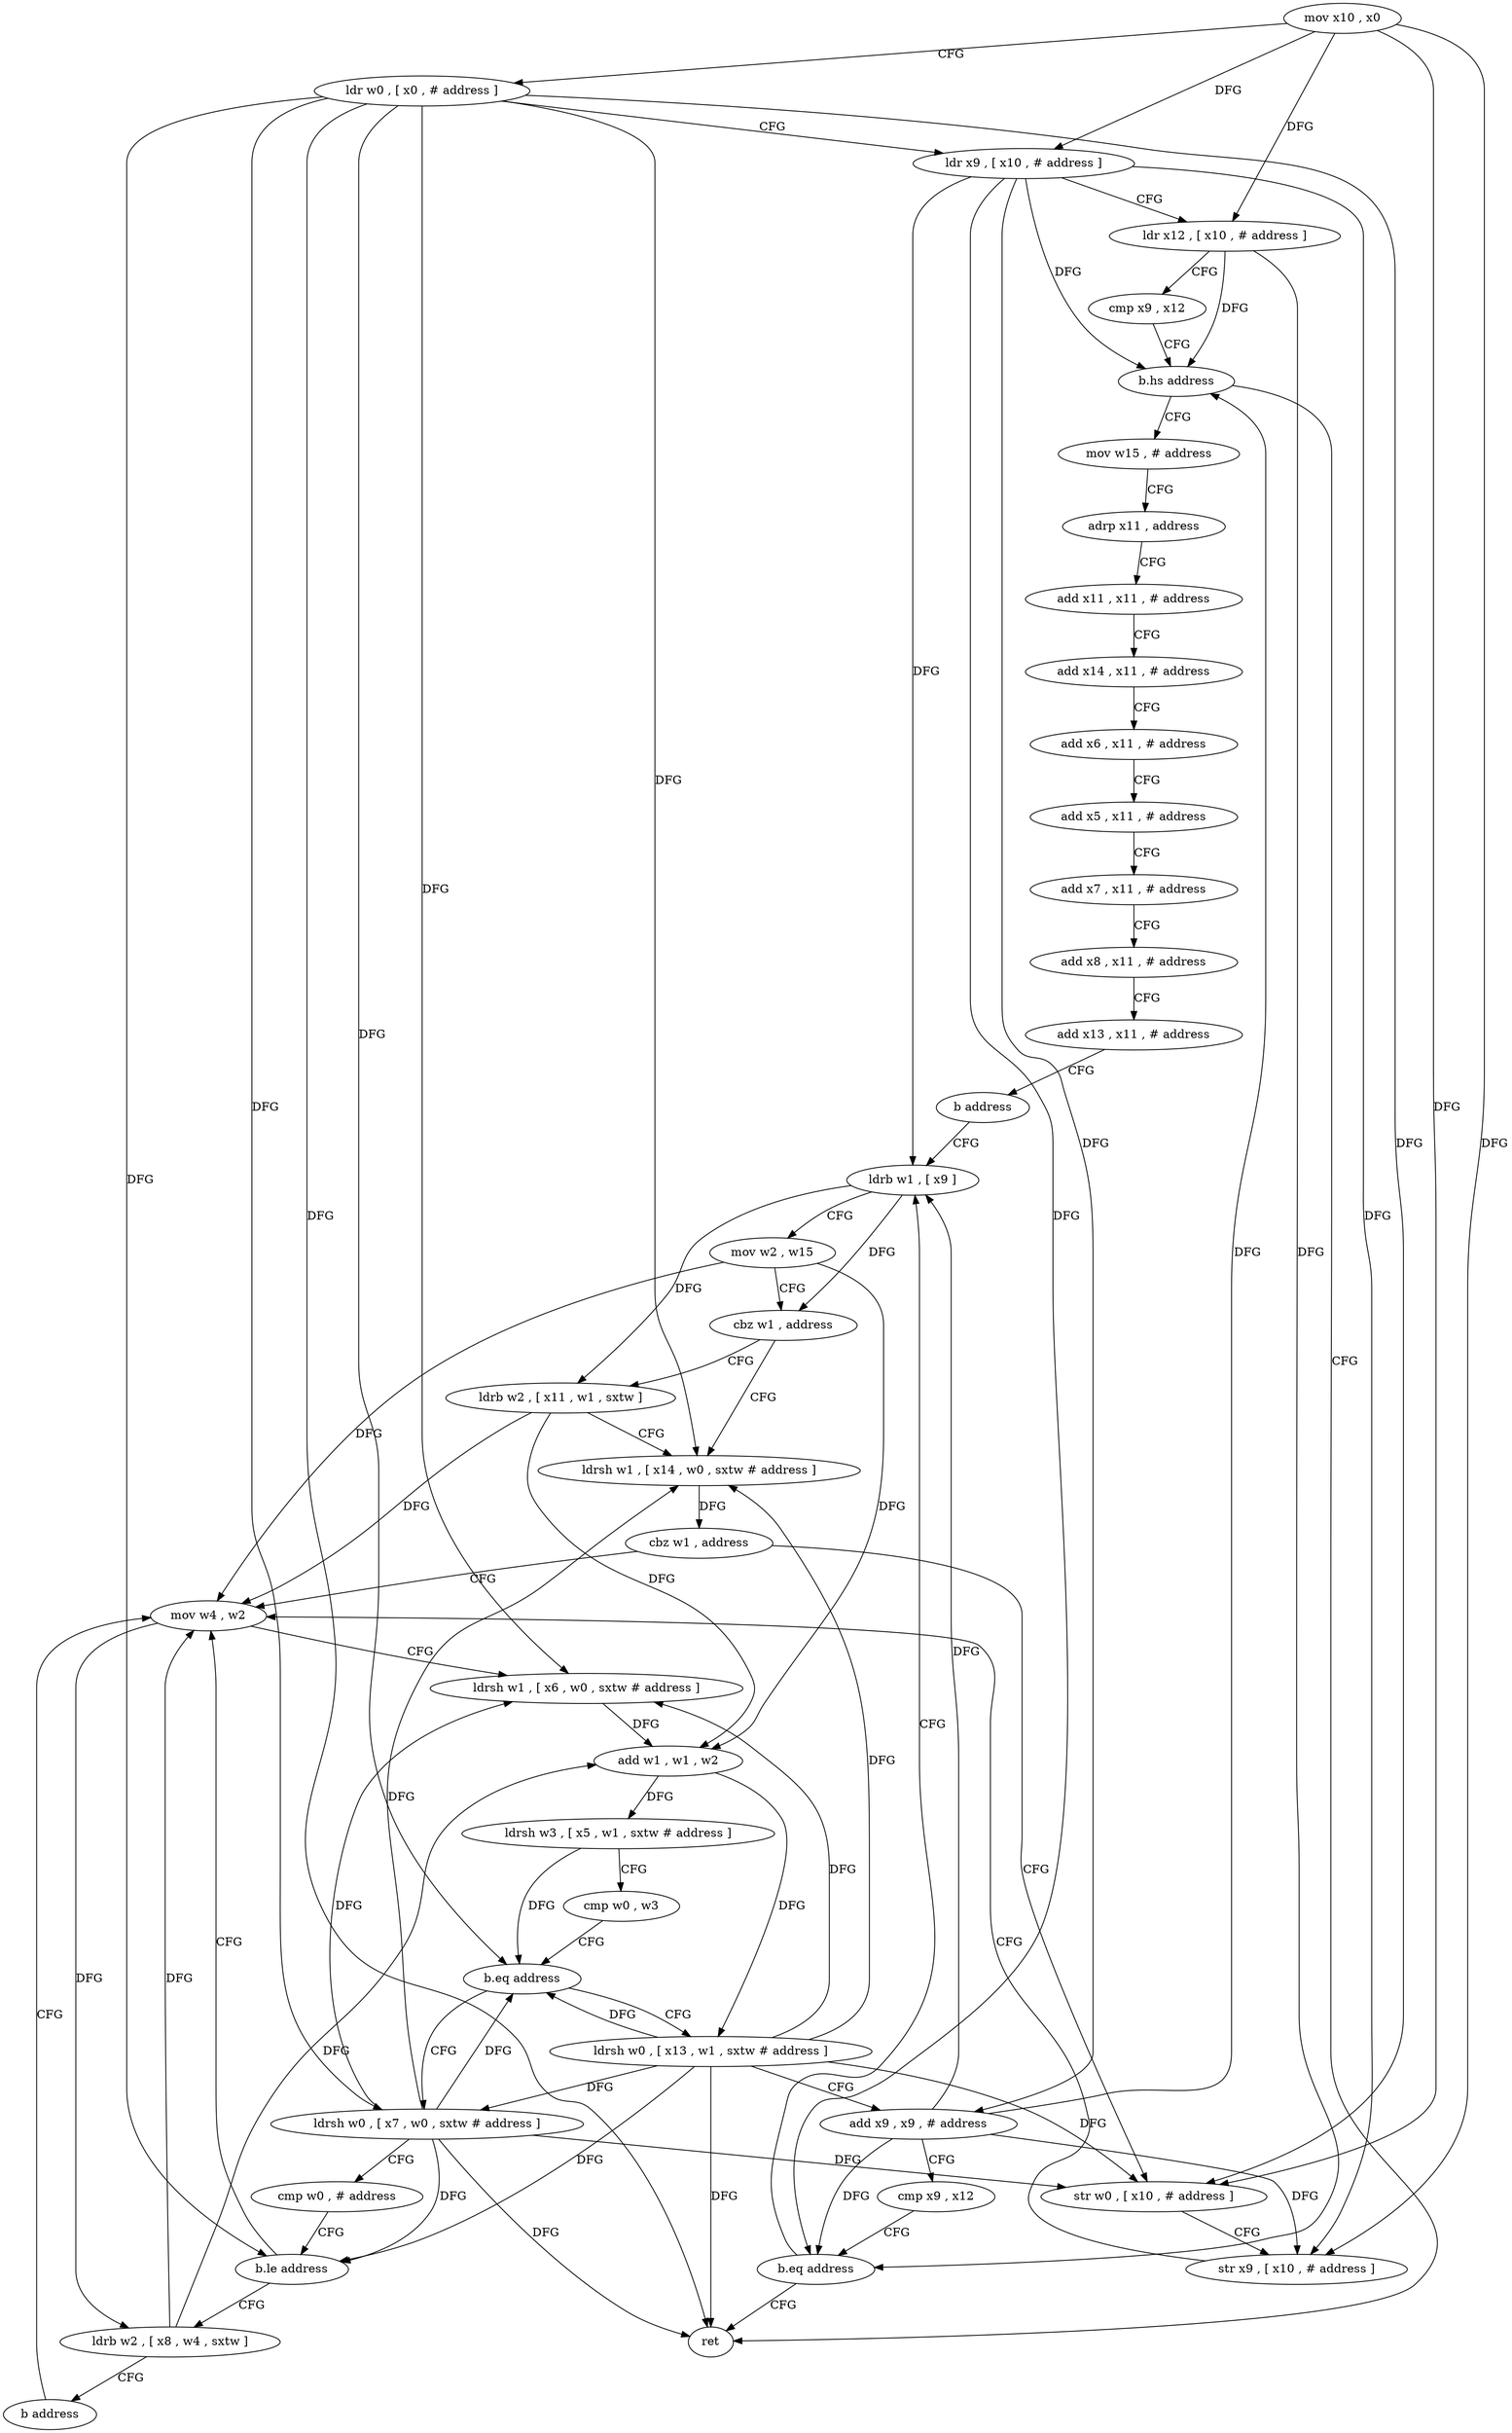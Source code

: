 digraph "func" {
"123244" [label = "mov x10 , x0" ]
"123248" [label = "ldr w0 , [ x0 , # address ]" ]
"123252" [label = "ldr x9 , [ x10 , # address ]" ]
"123256" [label = "ldr x12 , [ x10 , # address ]" ]
"123260" [label = "cmp x9 , x12" ]
"123264" [label = "b.hs address" ]
"123400" [label = "ret" ]
"123268" [label = "mov w15 , # address" ]
"123272" [label = "adrp x11 , address" ]
"123276" [label = "add x11 , x11 , # address" ]
"123280" [label = "add x14 , x11 , # address" ]
"123284" [label = "add x6 , x11 , # address" ]
"123288" [label = "add x5 , x11 , # address" ]
"123292" [label = "add x7 , x11 , # address" ]
"123296" [label = "add x8 , x11 , # address" ]
"123300" [label = "add x13 , x11 , # address" ]
"123304" [label = "b address" ]
"123324" [label = "ldrb w1 , [ x9 ]" ]
"123328" [label = "mov w2 , w15" ]
"123332" [label = "cbz w1 , address" ]
"123340" [label = "ldrsh w1 , [ x14 , w0 , sxtw # address ]" ]
"123336" [label = "ldrb w2 , [ x11 , w1 , sxtw ]" ]
"123344" [label = "cbz w1 , address" ]
"123356" [label = "mov w4 , w2" ]
"123348" [label = "str w0 , [ x10 , # address ]" ]
"123360" [label = "ldrsh w1 , [ x6 , w0 , sxtw # address ]" ]
"123364" [label = "add w1 , w1 , w2" ]
"123368" [label = "ldrsh w3 , [ x5 , w1 , sxtw # address ]" ]
"123372" [label = "cmp w0 , w3" ]
"123376" [label = "b.eq address" ]
"123308" [label = "ldrsh w0 , [ x13 , w1 , sxtw # address ]" ]
"123380" [label = "ldrsh w0 , [ x7 , w0 , sxtw # address ]" ]
"123352" [label = "str x9 , [ x10 , # address ]" ]
"123312" [label = "add x9 , x9 , # address" ]
"123316" [label = "cmp x9 , x12" ]
"123320" [label = "b.eq address" ]
"123384" [label = "cmp w0 , # address" ]
"123388" [label = "b.le address" ]
"123392" [label = "ldrb w2 , [ x8 , w4 , sxtw ]" ]
"123396" [label = "b address" ]
"123244" -> "123248" [ label = "CFG" ]
"123244" -> "123252" [ label = "DFG" ]
"123244" -> "123256" [ label = "DFG" ]
"123244" -> "123348" [ label = "DFG" ]
"123244" -> "123352" [ label = "DFG" ]
"123248" -> "123252" [ label = "CFG" ]
"123248" -> "123400" [ label = "DFG" ]
"123248" -> "123340" [ label = "DFG" ]
"123248" -> "123360" [ label = "DFG" ]
"123248" -> "123376" [ label = "DFG" ]
"123248" -> "123348" [ label = "DFG" ]
"123248" -> "123380" [ label = "DFG" ]
"123248" -> "123388" [ label = "DFG" ]
"123252" -> "123256" [ label = "CFG" ]
"123252" -> "123264" [ label = "DFG" ]
"123252" -> "123324" [ label = "DFG" ]
"123252" -> "123352" [ label = "DFG" ]
"123252" -> "123312" [ label = "DFG" ]
"123252" -> "123320" [ label = "DFG" ]
"123256" -> "123260" [ label = "CFG" ]
"123256" -> "123264" [ label = "DFG" ]
"123256" -> "123320" [ label = "DFG" ]
"123260" -> "123264" [ label = "CFG" ]
"123264" -> "123400" [ label = "CFG" ]
"123264" -> "123268" [ label = "CFG" ]
"123268" -> "123272" [ label = "CFG" ]
"123272" -> "123276" [ label = "CFG" ]
"123276" -> "123280" [ label = "CFG" ]
"123280" -> "123284" [ label = "CFG" ]
"123284" -> "123288" [ label = "CFG" ]
"123288" -> "123292" [ label = "CFG" ]
"123292" -> "123296" [ label = "CFG" ]
"123296" -> "123300" [ label = "CFG" ]
"123300" -> "123304" [ label = "CFG" ]
"123304" -> "123324" [ label = "CFG" ]
"123324" -> "123328" [ label = "CFG" ]
"123324" -> "123332" [ label = "DFG" ]
"123324" -> "123336" [ label = "DFG" ]
"123328" -> "123332" [ label = "CFG" ]
"123328" -> "123356" [ label = "DFG" ]
"123328" -> "123364" [ label = "DFG" ]
"123332" -> "123340" [ label = "CFG" ]
"123332" -> "123336" [ label = "CFG" ]
"123340" -> "123344" [ label = "DFG" ]
"123336" -> "123340" [ label = "CFG" ]
"123336" -> "123356" [ label = "DFG" ]
"123336" -> "123364" [ label = "DFG" ]
"123344" -> "123356" [ label = "CFG" ]
"123344" -> "123348" [ label = "CFG" ]
"123356" -> "123360" [ label = "CFG" ]
"123356" -> "123392" [ label = "DFG" ]
"123348" -> "123352" [ label = "CFG" ]
"123360" -> "123364" [ label = "DFG" ]
"123364" -> "123368" [ label = "DFG" ]
"123364" -> "123308" [ label = "DFG" ]
"123368" -> "123372" [ label = "CFG" ]
"123368" -> "123376" [ label = "DFG" ]
"123372" -> "123376" [ label = "CFG" ]
"123376" -> "123308" [ label = "CFG" ]
"123376" -> "123380" [ label = "CFG" ]
"123308" -> "123312" [ label = "CFG" ]
"123308" -> "123340" [ label = "DFG" ]
"123308" -> "123360" [ label = "DFG" ]
"123308" -> "123348" [ label = "DFG" ]
"123308" -> "123400" [ label = "DFG" ]
"123308" -> "123376" [ label = "DFG" ]
"123308" -> "123380" [ label = "DFG" ]
"123308" -> "123388" [ label = "DFG" ]
"123380" -> "123384" [ label = "CFG" ]
"123380" -> "123340" [ label = "DFG" ]
"123380" -> "123360" [ label = "DFG" ]
"123380" -> "123348" [ label = "DFG" ]
"123380" -> "123400" [ label = "DFG" ]
"123380" -> "123376" [ label = "DFG" ]
"123380" -> "123388" [ label = "DFG" ]
"123352" -> "123356" [ label = "CFG" ]
"123312" -> "123316" [ label = "CFG" ]
"123312" -> "123324" [ label = "DFG" ]
"123312" -> "123352" [ label = "DFG" ]
"123312" -> "123264" [ label = "DFG" ]
"123312" -> "123320" [ label = "DFG" ]
"123316" -> "123320" [ label = "CFG" ]
"123320" -> "123400" [ label = "CFG" ]
"123320" -> "123324" [ label = "CFG" ]
"123384" -> "123388" [ label = "CFG" ]
"123388" -> "123356" [ label = "CFG" ]
"123388" -> "123392" [ label = "CFG" ]
"123392" -> "123396" [ label = "CFG" ]
"123392" -> "123356" [ label = "DFG" ]
"123392" -> "123364" [ label = "DFG" ]
"123396" -> "123356" [ label = "CFG" ]
}
